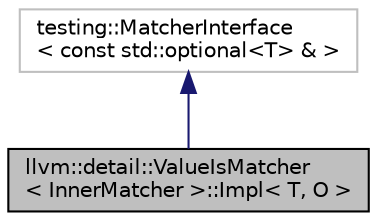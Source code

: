 digraph "llvm::detail::ValueIsMatcher&lt; InnerMatcher &gt;::Impl&lt; T, O &gt;"
{
 // LATEX_PDF_SIZE
  bgcolor="transparent";
  edge [fontname="Helvetica",fontsize="10",labelfontname="Helvetica",labelfontsize="10"];
  node [fontname="Helvetica",fontsize="10",shape=record];
  Node1 [label="llvm::detail::ValueIsMatcher\l\< InnerMatcher \>::Impl\< T, O \>",height=0.2,width=0.4,color="black", fillcolor="grey75", style="filled", fontcolor="black",tooltip=" "];
  Node2 -> Node1 [dir="back",color="midnightblue",fontsize="10",style="solid",fontname="Helvetica"];
  Node2 [label="testing::MatcherInterface\l\< const std::optional\<T\>  & \>",height=0.2,width=0.4,color="grey75",tooltip=" "];
}

